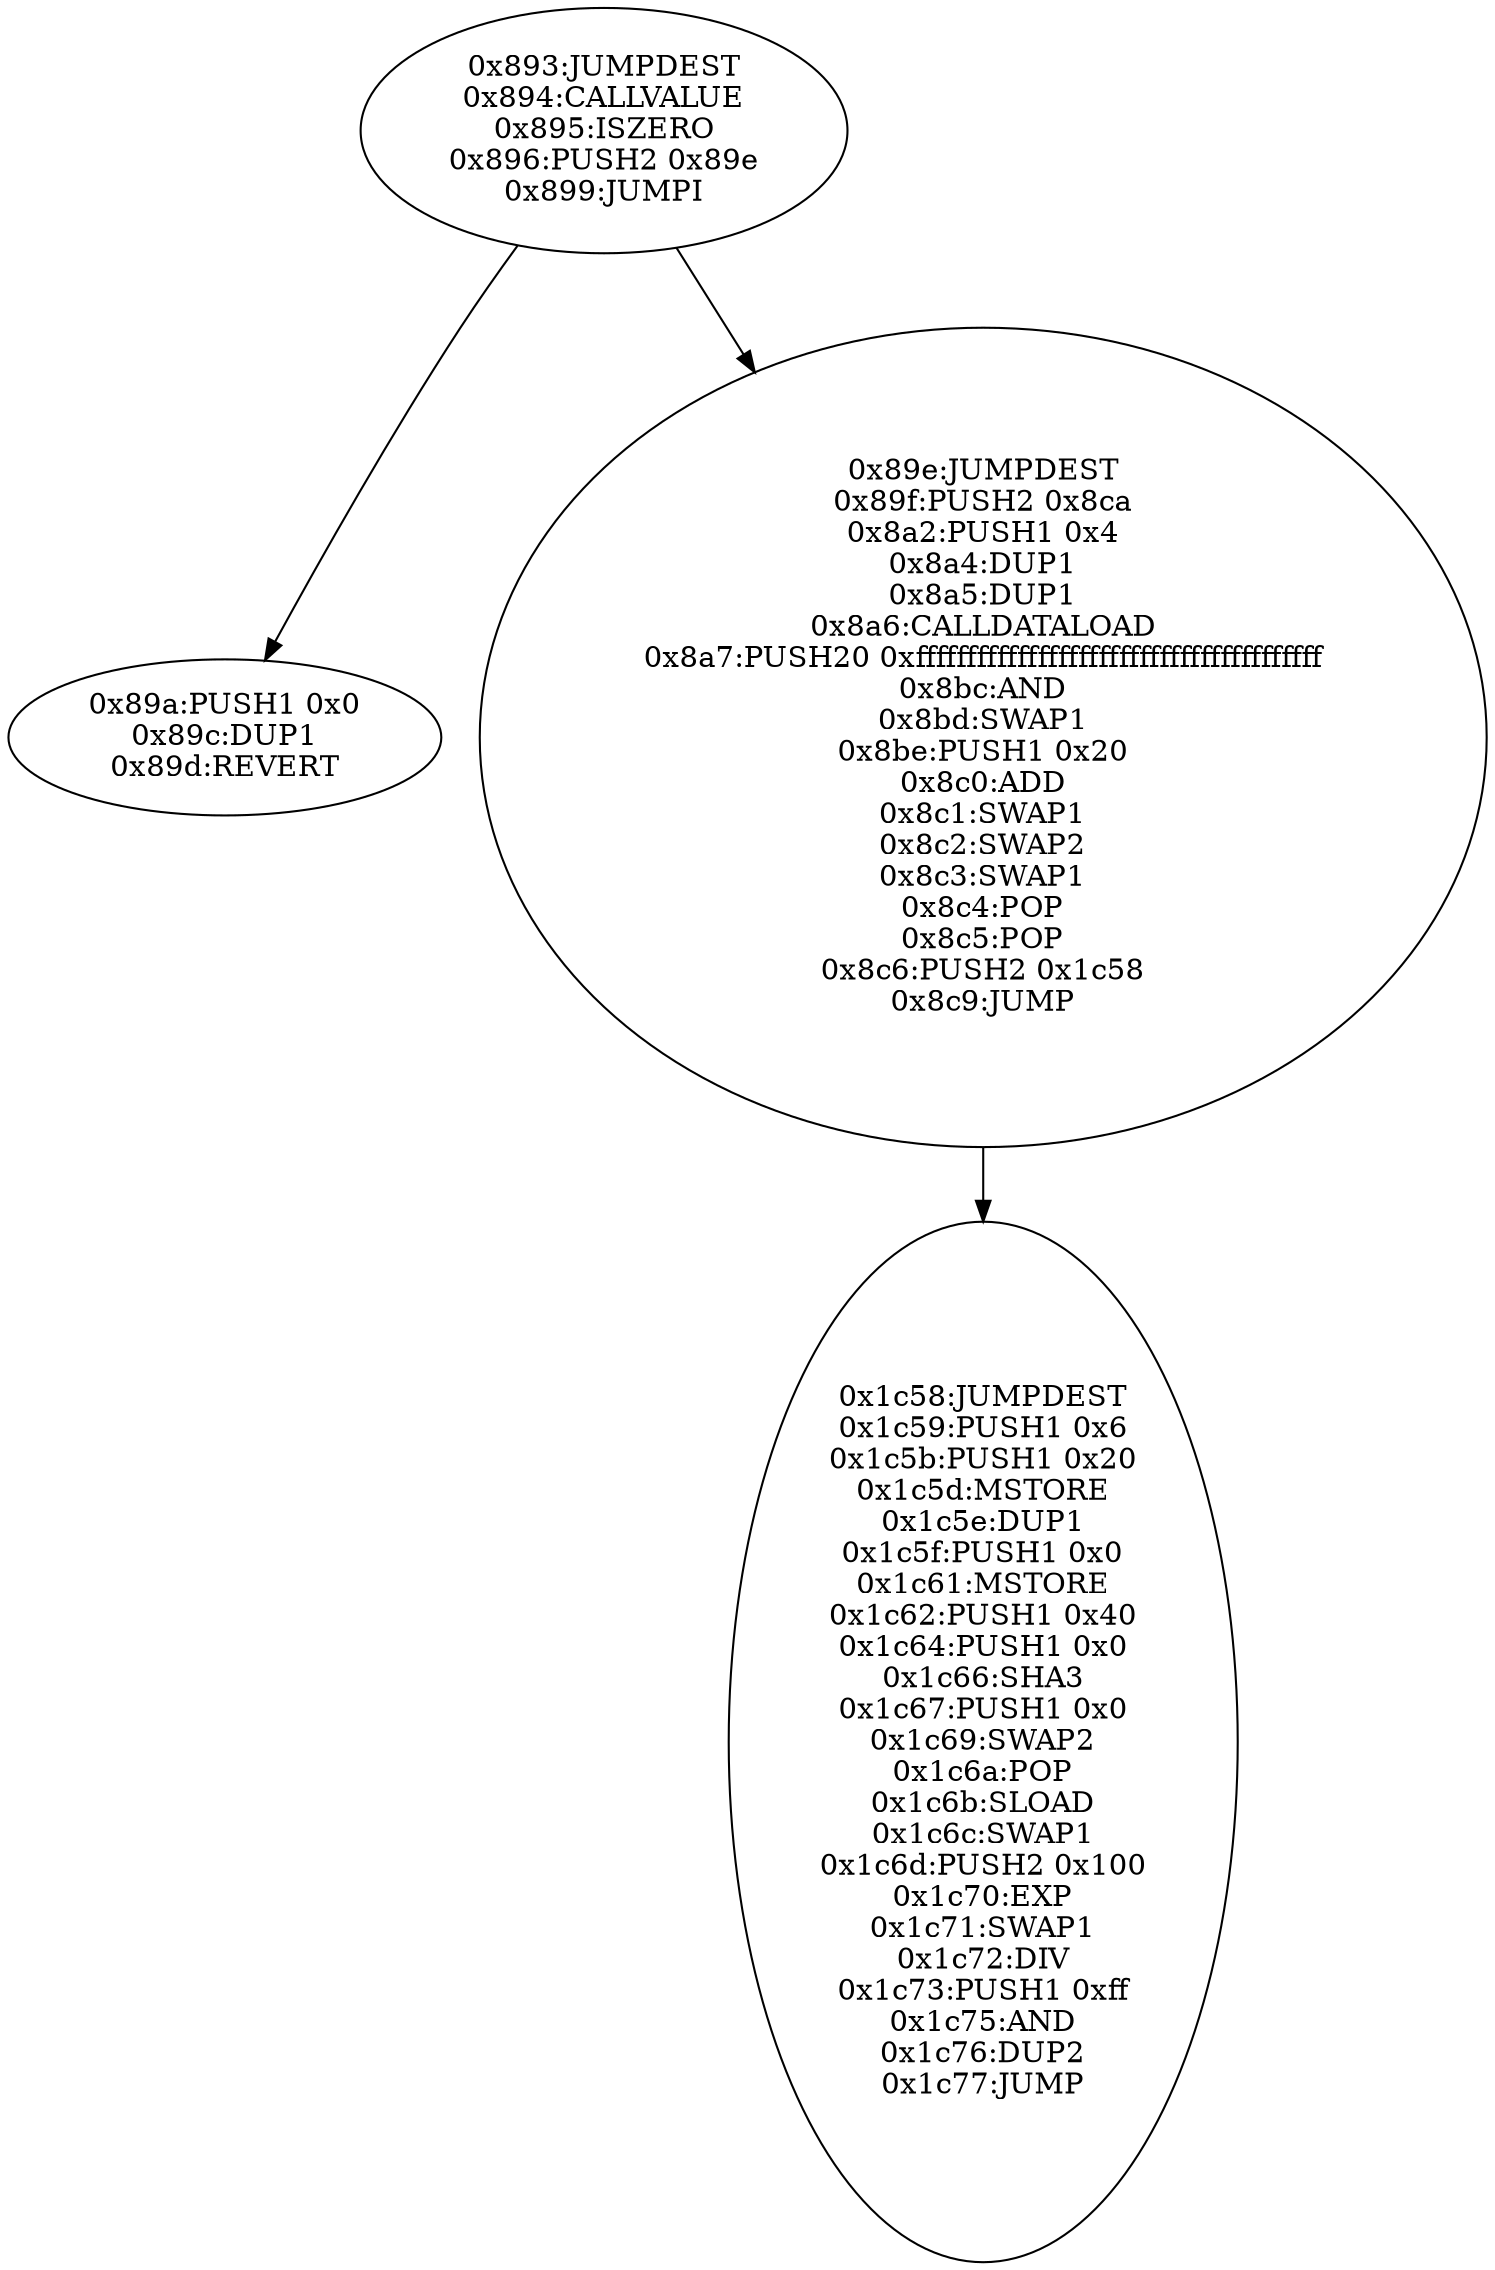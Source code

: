 digraph{
2195[label="0x893:JUMPDEST
0x894:CALLVALUE
0x895:ISZERO
0x896:PUSH2 0x89e
0x899:JUMPI"]
2195 -> 2202
2195 -> 2206
2202[label="0x89a:PUSH1 0x0
0x89c:DUP1
0x89d:REVERT"]
2206[label="0x89e:JUMPDEST
0x89f:PUSH2 0x8ca
0x8a2:PUSH1 0x4
0x8a4:DUP1
0x8a5:DUP1
0x8a6:CALLDATALOAD
0x8a7:PUSH20 0xffffffffffffffffffffffffffffffffffffffff
0x8bc:AND
0x8bd:SWAP1
0x8be:PUSH1 0x20
0x8c0:ADD
0x8c1:SWAP1
0x8c2:SWAP2
0x8c3:SWAP1
0x8c4:POP
0x8c5:POP
0x8c6:PUSH2 0x1c58
0x8c9:JUMP"]
2206 -> 7256
7256[label="0x1c58:JUMPDEST
0x1c59:PUSH1 0x6
0x1c5b:PUSH1 0x20
0x1c5d:MSTORE
0x1c5e:DUP1
0x1c5f:PUSH1 0x0
0x1c61:MSTORE
0x1c62:PUSH1 0x40
0x1c64:PUSH1 0x0
0x1c66:SHA3
0x1c67:PUSH1 0x0
0x1c69:SWAP2
0x1c6a:POP
0x1c6b:SLOAD
0x1c6c:SWAP1
0x1c6d:PUSH2 0x100
0x1c70:EXP
0x1c71:SWAP1
0x1c72:DIV
0x1c73:PUSH1 0xff
0x1c75:AND
0x1c76:DUP2
0x1c77:JUMP"]

}